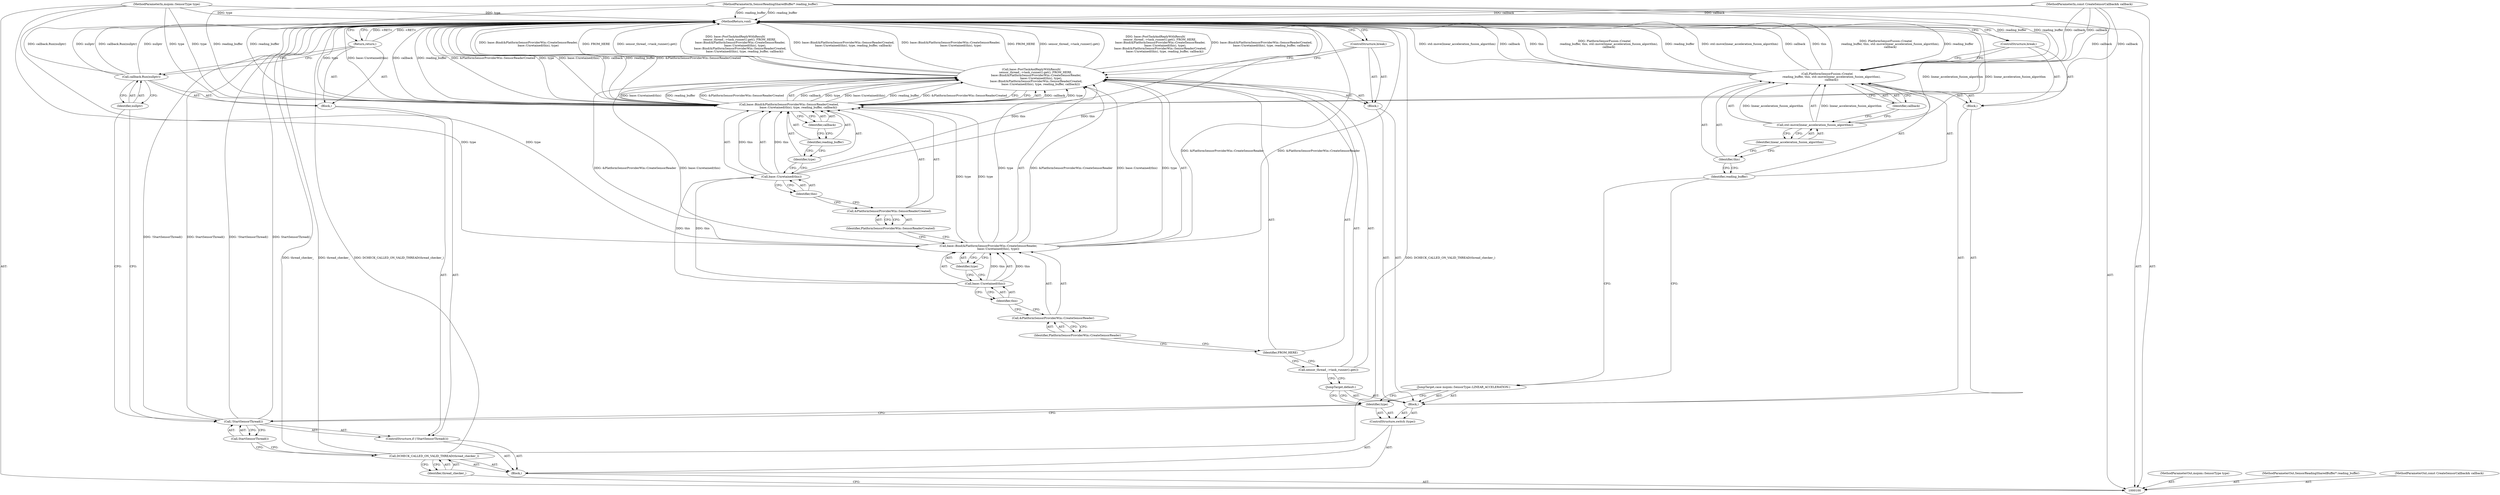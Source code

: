 digraph "0_Chrome_c0c8978849ac57e4ecd613ddc8ff7852a2054734_28" {
"1000146" [label="(MethodReturn,void)"];
"1000115" [label="(Identifier,type)"];
"1000116" [label="(Block,)"];
"1000114" [label="(ControlStructure,switch (type))"];
"1000117" [label="(JumpTarget,case mojom::SensorType::LINEAR_ACCELERATION:)"];
"1000118" [label="(Block,)"];
"1000119" [label="(Call,PlatformSensorFusion::Create(\n          reading_buffer, this, std::move(linear_acceleration_fusion_algorithm),\n          callback))"];
"1000120" [label="(Identifier,reading_buffer)"];
"1000121" [label="(Identifier,this)"];
"1000122" [label="(Call,std::move(linear_acceleration_fusion_algorithm))"];
"1000123" [label="(Identifier,linear_acceleration_fusion_algorithm)"];
"1000124" [label="(Identifier,callback)"];
"1000125" [label="(ControlStructure,break;)"];
"1000101" [label="(MethodParameterIn,mojom::SensorType type)"];
"1000205" [label="(MethodParameterOut,mojom::SensorType type)"];
"1000127" [label="(Block,)"];
"1000126" [label="(JumpTarget,default:)"];
"1000128" [label="(Call,base::PostTaskAndReplyWithResult(\n          sensor_thread_->task_runner().get(), FROM_HERE,\n           base::Bind(&PlatformSensorProviderWin::CreateSensorReader,\n                      base::Unretained(this), type),\n           base::Bind(&PlatformSensorProviderWin::SensorReaderCreated,\n                     base::Unretained(this), type, reading_buffer, callback)))"];
"1000129" [label="(Call,sensor_thread_->task_runner().get())"];
"1000130" [label="(Identifier,FROM_HERE)"];
"1000131" [label="(Call,base::Bind(&PlatformSensorProviderWin::CreateSensorReader,\n                      base::Unretained(this), type))"];
"1000132" [label="(Call,&PlatformSensorProviderWin::CreateSensorReader)"];
"1000133" [label="(Identifier,PlatformSensorProviderWin::CreateSensorReader)"];
"1000134" [label="(Call,base::Unretained(this))"];
"1000135" [label="(Identifier,this)"];
"1000136" [label="(Identifier,type)"];
"1000137" [label="(Call,base::Bind(&PlatformSensorProviderWin::SensorReaderCreated,\n                     base::Unretained(this), type, reading_buffer, callback))"];
"1000138" [label="(Call,&PlatformSensorProviderWin::SensorReaderCreated)"];
"1000139" [label="(Identifier,PlatformSensorProviderWin::SensorReaderCreated)"];
"1000140" [label="(Call,base::Unretained(this))"];
"1000141" [label="(Identifier,this)"];
"1000142" [label="(Identifier,type)"];
"1000143" [label="(Identifier,reading_buffer)"];
"1000144" [label="(Identifier,callback)"];
"1000145" [label="(ControlStructure,break;)"];
"1000102" [label="(MethodParameterIn,SensorReadingSharedBuffer* reading_buffer)"];
"1000206" [label="(MethodParameterOut,SensorReadingSharedBuffer* reading_buffer)"];
"1000104" [label="(Block,)"];
"1000103" [label="(MethodParameterIn,const CreateSensorCallback& callback)"];
"1000207" [label="(MethodParameterOut,const CreateSensorCallback& callback)"];
"1000105" [label="(Call,DCHECK_CALLED_ON_VALID_THREAD(thread_checker_))"];
"1000106" [label="(Identifier,thread_checker_)"];
"1000110" [label="(Block,)"];
"1000107" [label="(ControlStructure,if (!StartSensorThread()))"];
"1000108" [label="(Call,!StartSensorThread())"];
"1000109" [label="(Call,StartSensorThread())"];
"1000112" [label="(Identifier,nullptr)"];
"1000111" [label="(Call,callback.Run(nullptr))"];
"1000113" [label="(Return,return;)"];
"1000146" -> "1000100"  [label="AST: "];
"1000146" -> "1000113"  [label="CFG: "];
"1000146" -> "1000125"  [label="CFG: "];
"1000146" -> "1000145"  [label="CFG: "];
"1000128" -> "1000146"  [label="DDG: FROM_HERE"];
"1000128" -> "1000146"  [label="DDG: sensor_thread_->task_runner().get()"];
"1000128" -> "1000146"  [label="DDG: base::PostTaskAndReplyWithResult(\n          sensor_thread_->task_runner().get(), FROM_HERE,\n           base::Bind(&PlatformSensorProviderWin::CreateSensorReader,\n                      base::Unretained(this), type),\n           base::Bind(&PlatformSensorProviderWin::SensorReaderCreated,\n                     base::Unretained(this), type, reading_buffer, callback))"];
"1000128" -> "1000146"  [label="DDG: base::Bind(&PlatformSensorProviderWin::SensorReaderCreated,\n                     base::Unretained(this), type, reading_buffer, callback)"];
"1000128" -> "1000146"  [label="DDG: base::Bind(&PlatformSensorProviderWin::CreateSensorReader,\n                      base::Unretained(this), type)"];
"1000137" -> "1000146"  [label="DDG: type"];
"1000137" -> "1000146"  [label="DDG: base::Unretained(this)"];
"1000137" -> "1000146"  [label="DDG: callback"];
"1000137" -> "1000146"  [label="DDG: reading_buffer"];
"1000137" -> "1000146"  [label="DDG: &PlatformSensorProviderWin::SensorReaderCreated"];
"1000108" -> "1000146"  [label="DDG: !StartSensorThread()"];
"1000108" -> "1000146"  [label="DDG: StartSensorThread()"];
"1000105" -> "1000146"  [label="DDG: DCHECK_CALLED_ON_VALID_THREAD(thread_checker_)"];
"1000105" -> "1000146"  [label="DDG: thread_checker_"];
"1000119" -> "1000146"  [label="DDG: this"];
"1000119" -> "1000146"  [label="DDG: PlatformSensorFusion::Create(\n          reading_buffer, this, std::move(linear_acceleration_fusion_algorithm),\n          callback)"];
"1000119" -> "1000146"  [label="DDG: reading_buffer"];
"1000119" -> "1000146"  [label="DDG: std::move(linear_acceleration_fusion_algorithm)"];
"1000119" -> "1000146"  [label="DDG: callback"];
"1000111" -> "1000146"  [label="DDG: callback.Run(nullptr)"];
"1000111" -> "1000146"  [label="DDG: nullptr"];
"1000122" -> "1000146"  [label="DDG: linear_acceleration_fusion_algorithm"];
"1000131" -> "1000146"  [label="DDG: &PlatformSensorProviderWin::CreateSensorReader"];
"1000140" -> "1000146"  [label="DDG: this"];
"1000103" -> "1000146"  [label="DDG: callback"];
"1000102" -> "1000146"  [label="DDG: reading_buffer"];
"1000101" -> "1000146"  [label="DDG: type"];
"1000113" -> "1000146"  [label="DDG: <RET>"];
"1000115" -> "1000114"  [label="AST: "];
"1000115" -> "1000108"  [label="CFG: "];
"1000117" -> "1000115"  [label="CFG: "];
"1000126" -> "1000115"  [label="CFG: "];
"1000116" -> "1000114"  [label="AST: "];
"1000117" -> "1000116"  [label="AST: "];
"1000118" -> "1000116"  [label="AST: "];
"1000126" -> "1000116"  [label="AST: "];
"1000127" -> "1000116"  [label="AST: "];
"1000114" -> "1000104"  [label="AST: "];
"1000115" -> "1000114"  [label="AST: "];
"1000116" -> "1000114"  [label="AST: "];
"1000117" -> "1000116"  [label="AST: "];
"1000117" -> "1000115"  [label="CFG: "];
"1000120" -> "1000117"  [label="CFG: "];
"1000118" -> "1000116"  [label="AST: "];
"1000119" -> "1000118"  [label="AST: "];
"1000125" -> "1000118"  [label="AST: "];
"1000119" -> "1000118"  [label="AST: "];
"1000119" -> "1000124"  [label="CFG: "];
"1000120" -> "1000119"  [label="AST: "];
"1000121" -> "1000119"  [label="AST: "];
"1000122" -> "1000119"  [label="AST: "];
"1000124" -> "1000119"  [label="AST: "];
"1000125" -> "1000119"  [label="CFG: "];
"1000119" -> "1000146"  [label="DDG: this"];
"1000119" -> "1000146"  [label="DDG: PlatformSensorFusion::Create(\n          reading_buffer, this, std::move(linear_acceleration_fusion_algorithm),\n          callback)"];
"1000119" -> "1000146"  [label="DDG: reading_buffer"];
"1000119" -> "1000146"  [label="DDG: std::move(linear_acceleration_fusion_algorithm)"];
"1000119" -> "1000146"  [label="DDG: callback"];
"1000102" -> "1000119"  [label="DDG: reading_buffer"];
"1000122" -> "1000119"  [label="DDG: linear_acceleration_fusion_algorithm"];
"1000103" -> "1000119"  [label="DDG: callback"];
"1000120" -> "1000119"  [label="AST: "];
"1000120" -> "1000117"  [label="CFG: "];
"1000121" -> "1000120"  [label="CFG: "];
"1000121" -> "1000119"  [label="AST: "];
"1000121" -> "1000120"  [label="CFG: "];
"1000123" -> "1000121"  [label="CFG: "];
"1000122" -> "1000119"  [label="AST: "];
"1000122" -> "1000123"  [label="CFG: "];
"1000123" -> "1000122"  [label="AST: "];
"1000124" -> "1000122"  [label="CFG: "];
"1000122" -> "1000146"  [label="DDG: linear_acceleration_fusion_algorithm"];
"1000122" -> "1000119"  [label="DDG: linear_acceleration_fusion_algorithm"];
"1000123" -> "1000122"  [label="AST: "];
"1000123" -> "1000121"  [label="CFG: "];
"1000122" -> "1000123"  [label="CFG: "];
"1000124" -> "1000119"  [label="AST: "];
"1000124" -> "1000122"  [label="CFG: "];
"1000119" -> "1000124"  [label="CFG: "];
"1000125" -> "1000118"  [label="AST: "];
"1000125" -> "1000119"  [label="CFG: "];
"1000146" -> "1000125"  [label="CFG: "];
"1000101" -> "1000100"  [label="AST: "];
"1000101" -> "1000146"  [label="DDG: type"];
"1000101" -> "1000131"  [label="DDG: type"];
"1000101" -> "1000137"  [label="DDG: type"];
"1000205" -> "1000100"  [label="AST: "];
"1000127" -> "1000116"  [label="AST: "];
"1000128" -> "1000127"  [label="AST: "];
"1000145" -> "1000127"  [label="AST: "];
"1000126" -> "1000116"  [label="AST: "];
"1000126" -> "1000115"  [label="CFG: "];
"1000129" -> "1000126"  [label="CFG: "];
"1000128" -> "1000127"  [label="AST: "];
"1000128" -> "1000137"  [label="CFG: "];
"1000129" -> "1000128"  [label="AST: "];
"1000130" -> "1000128"  [label="AST: "];
"1000131" -> "1000128"  [label="AST: "];
"1000137" -> "1000128"  [label="AST: "];
"1000145" -> "1000128"  [label="CFG: "];
"1000128" -> "1000146"  [label="DDG: FROM_HERE"];
"1000128" -> "1000146"  [label="DDG: sensor_thread_->task_runner().get()"];
"1000128" -> "1000146"  [label="DDG: base::PostTaskAndReplyWithResult(\n          sensor_thread_->task_runner().get(), FROM_HERE,\n           base::Bind(&PlatformSensorProviderWin::CreateSensorReader,\n                      base::Unretained(this), type),\n           base::Bind(&PlatformSensorProviderWin::SensorReaderCreated,\n                     base::Unretained(this), type, reading_buffer, callback))"];
"1000128" -> "1000146"  [label="DDG: base::Bind(&PlatformSensorProviderWin::SensorReaderCreated,\n                     base::Unretained(this), type, reading_buffer, callback)"];
"1000128" -> "1000146"  [label="DDG: base::Bind(&PlatformSensorProviderWin::CreateSensorReader,\n                      base::Unretained(this), type)"];
"1000131" -> "1000128"  [label="DDG: &PlatformSensorProviderWin::CreateSensorReader"];
"1000131" -> "1000128"  [label="DDG: base::Unretained(this)"];
"1000131" -> "1000128"  [label="DDG: type"];
"1000137" -> "1000128"  [label="DDG: callback"];
"1000137" -> "1000128"  [label="DDG: type"];
"1000137" -> "1000128"  [label="DDG: base::Unretained(this)"];
"1000137" -> "1000128"  [label="DDG: reading_buffer"];
"1000137" -> "1000128"  [label="DDG: &PlatformSensorProviderWin::SensorReaderCreated"];
"1000129" -> "1000128"  [label="AST: "];
"1000129" -> "1000126"  [label="CFG: "];
"1000130" -> "1000129"  [label="CFG: "];
"1000130" -> "1000128"  [label="AST: "];
"1000130" -> "1000129"  [label="CFG: "];
"1000133" -> "1000130"  [label="CFG: "];
"1000131" -> "1000128"  [label="AST: "];
"1000131" -> "1000136"  [label="CFG: "];
"1000132" -> "1000131"  [label="AST: "];
"1000134" -> "1000131"  [label="AST: "];
"1000136" -> "1000131"  [label="AST: "];
"1000139" -> "1000131"  [label="CFG: "];
"1000131" -> "1000146"  [label="DDG: &PlatformSensorProviderWin::CreateSensorReader"];
"1000131" -> "1000128"  [label="DDG: &PlatformSensorProviderWin::CreateSensorReader"];
"1000131" -> "1000128"  [label="DDG: base::Unretained(this)"];
"1000131" -> "1000128"  [label="DDG: type"];
"1000134" -> "1000131"  [label="DDG: this"];
"1000101" -> "1000131"  [label="DDG: type"];
"1000131" -> "1000137"  [label="DDG: type"];
"1000132" -> "1000131"  [label="AST: "];
"1000132" -> "1000133"  [label="CFG: "];
"1000133" -> "1000132"  [label="AST: "];
"1000135" -> "1000132"  [label="CFG: "];
"1000133" -> "1000132"  [label="AST: "];
"1000133" -> "1000130"  [label="CFG: "];
"1000132" -> "1000133"  [label="CFG: "];
"1000134" -> "1000131"  [label="AST: "];
"1000134" -> "1000135"  [label="CFG: "];
"1000135" -> "1000134"  [label="AST: "];
"1000136" -> "1000134"  [label="CFG: "];
"1000134" -> "1000131"  [label="DDG: this"];
"1000134" -> "1000140"  [label="DDG: this"];
"1000135" -> "1000134"  [label="AST: "];
"1000135" -> "1000132"  [label="CFG: "];
"1000134" -> "1000135"  [label="CFG: "];
"1000136" -> "1000131"  [label="AST: "];
"1000136" -> "1000134"  [label="CFG: "];
"1000131" -> "1000136"  [label="CFG: "];
"1000137" -> "1000128"  [label="AST: "];
"1000137" -> "1000144"  [label="CFG: "];
"1000138" -> "1000137"  [label="AST: "];
"1000140" -> "1000137"  [label="AST: "];
"1000142" -> "1000137"  [label="AST: "];
"1000143" -> "1000137"  [label="AST: "];
"1000144" -> "1000137"  [label="AST: "];
"1000128" -> "1000137"  [label="CFG: "];
"1000137" -> "1000146"  [label="DDG: type"];
"1000137" -> "1000146"  [label="DDG: base::Unretained(this)"];
"1000137" -> "1000146"  [label="DDG: callback"];
"1000137" -> "1000146"  [label="DDG: reading_buffer"];
"1000137" -> "1000146"  [label="DDG: &PlatformSensorProviderWin::SensorReaderCreated"];
"1000137" -> "1000128"  [label="DDG: callback"];
"1000137" -> "1000128"  [label="DDG: type"];
"1000137" -> "1000128"  [label="DDG: base::Unretained(this)"];
"1000137" -> "1000128"  [label="DDG: reading_buffer"];
"1000137" -> "1000128"  [label="DDG: &PlatformSensorProviderWin::SensorReaderCreated"];
"1000140" -> "1000137"  [label="DDG: this"];
"1000131" -> "1000137"  [label="DDG: type"];
"1000101" -> "1000137"  [label="DDG: type"];
"1000102" -> "1000137"  [label="DDG: reading_buffer"];
"1000103" -> "1000137"  [label="DDG: callback"];
"1000138" -> "1000137"  [label="AST: "];
"1000138" -> "1000139"  [label="CFG: "];
"1000139" -> "1000138"  [label="AST: "];
"1000141" -> "1000138"  [label="CFG: "];
"1000139" -> "1000138"  [label="AST: "];
"1000139" -> "1000131"  [label="CFG: "];
"1000138" -> "1000139"  [label="CFG: "];
"1000140" -> "1000137"  [label="AST: "];
"1000140" -> "1000141"  [label="CFG: "];
"1000141" -> "1000140"  [label="AST: "];
"1000142" -> "1000140"  [label="CFG: "];
"1000140" -> "1000146"  [label="DDG: this"];
"1000140" -> "1000137"  [label="DDG: this"];
"1000134" -> "1000140"  [label="DDG: this"];
"1000141" -> "1000140"  [label="AST: "];
"1000141" -> "1000138"  [label="CFG: "];
"1000140" -> "1000141"  [label="CFG: "];
"1000142" -> "1000137"  [label="AST: "];
"1000142" -> "1000140"  [label="CFG: "];
"1000143" -> "1000142"  [label="CFG: "];
"1000143" -> "1000137"  [label="AST: "];
"1000143" -> "1000142"  [label="CFG: "];
"1000144" -> "1000143"  [label="CFG: "];
"1000144" -> "1000137"  [label="AST: "];
"1000144" -> "1000143"  [label="CFG: "];
"1000137" -> "1000144"  [label="CFG: "];
"1000145" -> "1000127"  [label="AST: "];
"1000145" -> "1000128"  [label="CFG: "];
"1000146" -> "1000145"  [label="CFG: "];
"1000102" -> "1000100"  [label="AST: "];
"1000102" -> "1000146"  [label="DDG: reading_buffer"];
"1000102" -> "1000119"  [label="DDG: reading_buffer"];
"1000102" -> "1000137"  [label="DDG: reading_buffer"];
"1000206" -> "1000100"  [label="AST: "];
"1000104" -> "1000100"  [label="AST: "];
"1000105" -> "1000104"  [label="AST: "];
"1000107" -> "1000104"  [label="AST: "];
"1000114" -> "1000104"  [label="AST: "];
"1000103" -> "1000100"  [label="AST: "];
"1000103" -> "1000146"  [label="DDG: callback"];
"1000103" -> "1000119"  [label="DDG: callback"];
"1000103" -> "1000137"  [label="DDG: callback"];
"1000207" -> "1000100"  [label="AST: "];
"1000105" -> "1000104"  [label="AST: "];
"1000105" -> "1000106"  [label="CFG: "];
"1000106" -> "1000105"  [label="AST: "];
"1000109" -> "1000105"  [label="CFG: "];
"1000105" -> "1000146"  [label="DDG: DCHECK_CALLED_ON_VALID_THREAD(thread_checker_)"];
"1000105" -> "1000146"  [label="DDG: thread_checker_"];
"1000106" -> "1000105"  [label="AST: "];
"1000106" -> "1000100"  [label="CFG: "];
"1000105" -> "1000106"  [label="CFG: "];
"1000110" -> "1000107"  [label="AST: "];
"1000111" -> "1000110"  [label="AST: "];
"1000113" -> "1000110"  [label="AST: "];
"1000107" -> "1000104"  [label="AST: "];
"1000108" -> "1000107"  [label="AST: "];
"1000110" -> "1000107"  [label="AST: "];
"1000108" -> "1000107"  [label="AST: "];
"1000108" -> "1000109"  [label="CFG: "];
"1000109" -> "1000108"  [label="AST: "];
"1000112" -> "1000108"  [label="CFG: "];
"1000115" -> "1000108"  [label="CFG: "];
"1000108" -> "1000146"  [label="DDG: !StartSensorThread()"];
"1000108" -> "1000146"  [label="DDG: StartSensorThread()"];
"1000109" -> "1000108"  [label="AST: "];
"1000109" -> "1000105"  [label="CFG: "];
"1000108" -> "1000109"  [label="CFG: "];
"1000112" -> "1000111"  [label="AST: "];
"1000112" -> "1000108"  [label="CFG: "];
"1000111" -> "1000112"  [label="CFG: "];
"1000111" -> "1000110"  [label="AST: "];
"1000111" -> "1000112"  [label="CFG: "];
"1000112" -> "1000111"  [label="AST: "];
"1000113" -> "1000111"  [label="CFG: "];
"1000111" -> "1000146"  [label="DDG: callback.Run(nullptr)"];
"1000111" -> "1000146"  [label="DDG: nullptr"];
"1000113" -> "1000110"  [label="AST: "];
"1000113" -> "1000111"  [label="CFG: "];
"1000146" -> "1000113"  [label="CFG: "];
"1000113" -> "1000146"  [label="DDG: <RET>"];
}
